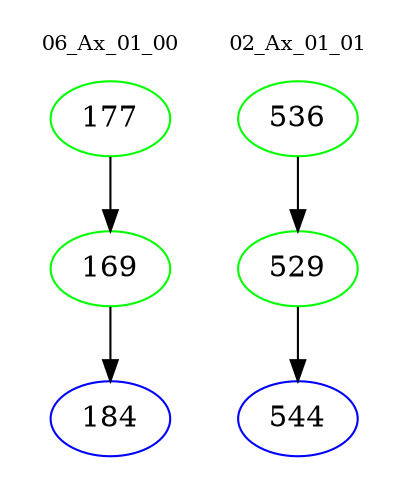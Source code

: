digraph{
subgraph cluster_0 {
color = white
label = "06_Ax_01_00";
fontsize=10;
T0_177 [label="177", color="green"]
T0_177 -> T0_169 [color="black"]
T0_169 [label="169", color="green"]
T0_169 -> T0_184 [color="black"]
T0_184 [label="184", color="blue"]
}
subgraph cluster_1 {
color = white
label = "02_Ax_01_01";
fontsize=10;
T1_536 [label="536", color="green"]
T1_536 -> T1_529 [color="black"]
T1_529 [label="529", color="green"]
T1_529 -> T1_544 [color="black"]
T1_544 [label="544", color="blue"]
}
}
